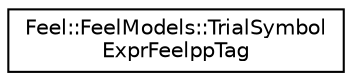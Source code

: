 digraph "Graphical Class Hierarchy"
{
 // LATEX_PDF_SIZE
  edge [fontname="Helvetica",fontsize="10",labelfontname="Helvetica",labelfontsize="10"];
  node [fontname="Helvetica",fontsize="10",shape=record];
  rankdir="LR";
  Node0 [label="Feel::FeelModels::TrialSymbol\lExprFeelppTag",height=0.2,width=0.4,color="black", fillcolor="white", style="filled",URL="$structFeel_1_1FeelModels_1_1TrialSymbolExprFeelppTag.html",tooltip=" "];
}
